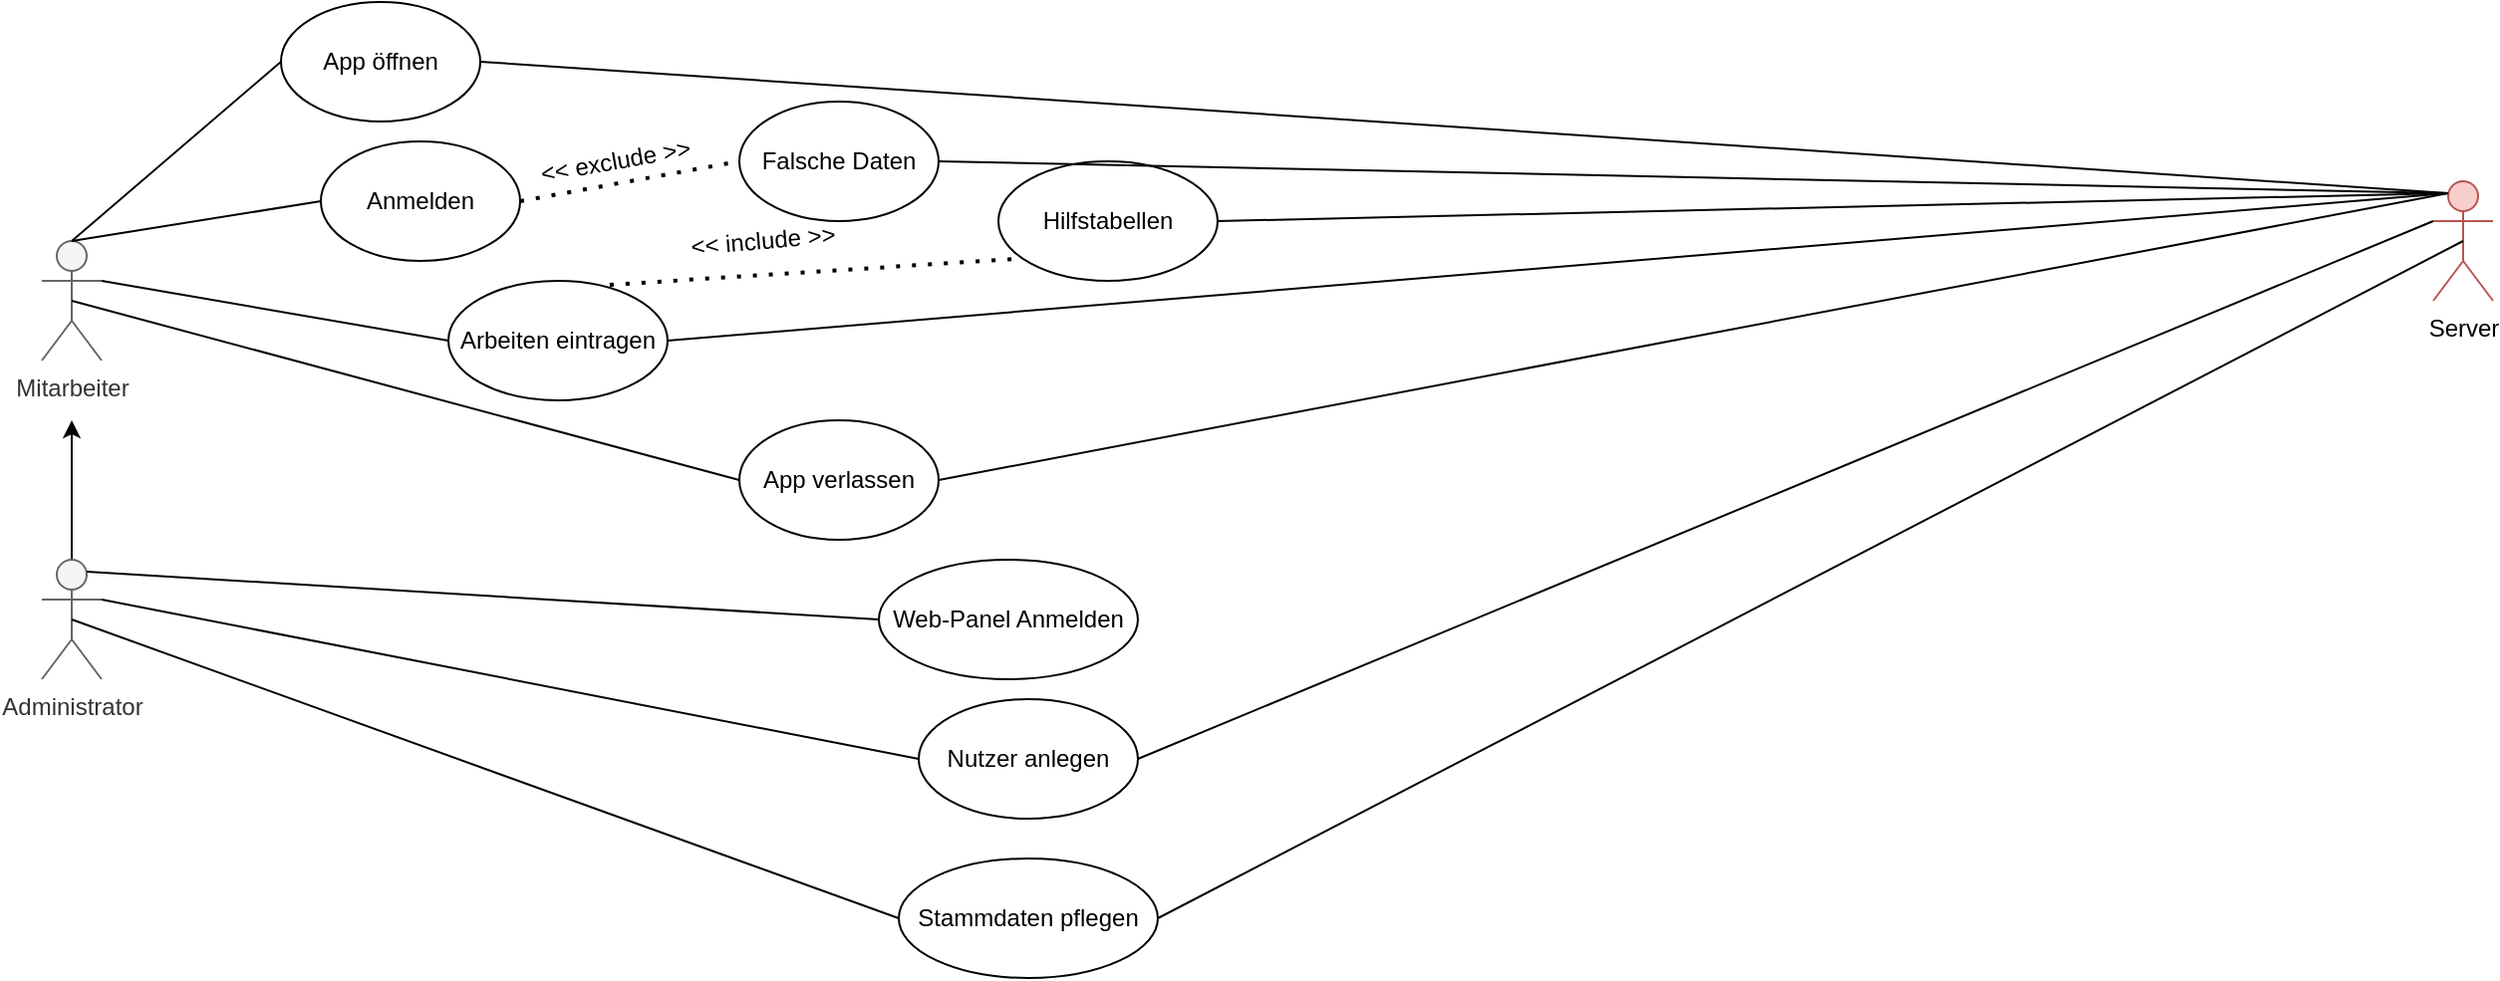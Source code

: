 <mxfile version="14.4.9" type="github">
  <diagram id="FF1sZFTqgy5iXIEAyI2X" name="Page-1">
    <mxGraphModel dx="1381" dy="764" grid="1" gridSize="10" guides="1" tooltips="1" connect="1" arrows="1" fold="1" page="1" pageScale="1" pageWidth="827" pageHeight="1169" math="0" shadow="0">
      <root>
        <mxCell id="0" />
        <mxCell id="1" parent="0" />
        <mxCell id="sa98_8_3PbKihjuzfQQO-5" value="Mitarbeiter&lt;br&gt;" style="shape=umlActor;verticalLabelPosition=bottom;verticalAlign=top;html=1;outlineConnect=0;fillColor=#f5f5f5;strokeColor=#666666;fontColor=#333333;" vertex="1" parent="1">
          <mxGeometry x="100" y="160" width="30" height="60" as="geometry" />
        </mxCell>
        <mxCell id="sa98_8_3PbKihjuzfQQO-6" value="Anmelden" style="ellipse;whiteSpace=wrap;html=1;" vertex="1" parent="1">
          <mxGeometry x="240" y="110" width="100" height="60" as="geometry" />
        </mxCell>
        <mxCell id="sa98_8_3PbKihjuzfQQO-11" value="Arbeiten eintragen" style="ellipse;whiteSpace=wrap;html=1;" vertex="1" parent="1">
          <mxGeometry x="304" y="180" width="110" height="60" as="geometry" />
        </mxCell>
        <mxCell id="sa98_8_3PbKihjuzfQQO-13" value="" style="endArrow=none;dashed=1;html=1;dashPattern=1 3;strokeWidth=2;exitX=0.736;exitY=0.033;exitDx=0;exitDy=0;exitPerimeter=0;entryX=0.073;entryY=0.817;entryDx=0;entryDy=0;entryPerimeter=0;" edge="1" parent="1" source="sa98_8_3PbKihjuzfQQO-11" target="sa98_8_3PbKihjuzfQQO-17">
          <mxGeometry width="50" height="50" relative="1" as="geometry">
            <mxPoint x="380" y="150" as="sourcePoint" />
            <mxPoint x="510" y="136.975" as="targetPoint" />
          </mxGeometry>
        </mxCell>
        <mxCell id="sa98_8_3PbKihjuzfQQO-16" value="&amp;lt;&amp;lt; include &amp;gt;&amp;gt;" style="text;html=1;strokeColor=none;fillColor=none;align=center;verticalAlign=middle;whiteSpace=wrap;rounded=0;rotation=-5;" vertex="1" parent="1">
          <mxGeometry x="414" y="150" width="96" height="20" as="geometry" />
        </mxCell>
        <mxCell id="sa98_8_3PbKihjuzfQQO-17" value="Hilfstabellen" style="ellipse;whiteSpace=wrap;html=1;" vertex="1" parent="1">
          <mxGeometry x="580" y="120" width="110" height="60" as="geometry" />
        </mxCell>
        <mxCell id="sa98_8_3PbKihjuzfQQO-20" style="edgeStyle=orthogonalEdgeStyle;rounded=0;orthogonalLoop=1;jettySize=auto;html=1;exitX=0.5;exitY=0;exitDx=0;exitDy=0;exitPerimeter=0;" edge="1" parent="1" source="sa98_8_3PbKihjuzfQQO-18">
          <mxGeometry relative="1" as="geometry">
            <mxPoint x="115" y="250" as="targetPoint" />
          </mxGeometry>
        </mxCell>
        <mxCell id="sa98_8_3PbKihjuzfQQO-18" value="Administrator&lt;br&gt;" style="shape=umlActor;verticalLabelPosition=bottom;verticalAlign=top;html=1;outlineConnect=0;fillColor=#f5f5f5;strokeColor=#666666;fontColor=#333333;" vertex="1" parent="1">
          <mxGeometry x="100" y="320" width="30" height="60" as="geometry" />
        </mxCell>
        <mxCell id="sa98_8_3PbKihjuzfQQO-21" value="Server&lt;br&gt;" style="shape=umlActor;verticalLabelPosition=bottom;verticalAlign=top;html=1;outlineConnect=0;fillColor=#f8cecc;strokeColor=#b85450;" vertex="1" parent="1">
          <mxGeometry x="1300" y="130" width="30" height="60" as="geometry" />
        </mxCell>
        <mxCell id="sa98_8_3PbKihjuzfQQO-26" value="" style="endArrow=none;html=1;fontColor=#330303;exitX=1;exitY=0.333;exitDx=0;exitDy=0;exitPerimeter=0;entryX=0;entryY=0.5;entryDx=0;entryDy=0;" edge="1" parent="1" source="sa98_8_3PbKihjuzfQQO-5" target="sa98_8_3PbKihjuzfQQO-11">
          <mxGeometry width="50" height="50" relative="1" as="geometry">
            <mxPoint x="390" y="390" as="sourcePoint" />
            <mxPoint x="440" y="340" as="targetPoint" />
          </mxGeometry>
        </mxCell>
        <mxCell id="sa98_8_3PbKihjuzfQQO-27" value="" style="endArrow=none;html=1;fontColor=#330303;exitX=0.5;exitY=0;exitDx=0;exitDy=0;exitPerimeter=0;entryX=0;entryY=0.5;entryDx=0;entryDy=0;" edge="1" parent="1" source="sa98_8_3PbKihjuzfQQO-5" target="sa98_8_3PbKihjuzfQQO-6">
          <mxGeometry width="50" height="50" relative="1" as="geometry">
            <mxPoint x="30" y="60" as="sourcePoint" />
            <mxPoint x="200" y="90" as="targetPoint" />
          </mxGeometry>
        </mxCell>
        <mxCell id="sa98_8_3PbKihjuzfQQO-28" value="" style="endArrow=none;html=1;fontColor=#330303;exitX=1;exitY=0.333;exitDx=0;exitDy=0;exitPerimeter=0;entryX=0;entryY=0.5;entryDx=0;entryDy=0;" edge="1" parent="1" source="sa98_8_3PbKihjuzfQQO-18" target="sa98_8_3PbKihjuzfQQO-29">
          <mxGeometry width="50" height="50" relative="1" as="geometry">
            <mxPoint x="390" y="390" as="sourcePoint" />
            <mxPoint x="300" y="340" as="targetPoint" />
          </mxGeometry>
        </mxCell>
        <mxCell id="sa98_8_3PbKihjuzfQQO-29" value="Nutzer anlegen" style="ellipse;whiteSpace=wrap;html=1;" vertex="1" parent="1">
          <mxGeometry x="540" y="390" width="110" height="60" as="geometry" />
        </mxCell>
        <mxCell id="sa98_8_3PbKihjuzfQQO-30" value="Stammdaten pflegen" style="ellipse;whiteSpace=wrap;html=1;" vertex="1" parent="1">
          <mxGeometry x="530" y="470" width="130" height="60" as="geometry" />
        </mxCell>
        <mxCell id="sa98_8_3PbKihjuzfQQO-31" value="" style="endArrow=none;html=1;fontColor=#330303;exitX=0.5;exitY=0.5;exitDx=0;exitDy=0;exitPerimeter=0;entryX=0;entryY=0.5;entryDx=0;entryDy=0;" edge="1" parent="1" source="sa98_8_3PbKihjuzfQQO-18" target="sa98_8_3PbKihjuzfQQO-30">
          <mxGeometry width="50" height="50" relative="1" as="geometry">
            <mxPoint x="390" y="380" as="sourcePoint" />
            <mxPoint x="440" y="330" as="targetPoint" />
          </mxGeometry>
        </mxCell>
        <mxCell id="sa98_8_3PbKihjuzfQQO-32" value="" style="endArrow=none;html=1;fontColor=#330303;entryX=0;entryY=0.333;entryDx=0;entryDy=0;entryPerimeter=0;exitX=1;exitY=0.5;exitDx=0;exitDy=0;" edge="1" parent="1" source="sa98_8_3PbKihjuzfQQO-29" target="sa98_8_3PbKihjuzfQQO-21">
          <mxGeometry width="50" height="50" relative="1" as="geometry">
            <mxPoint x="390" y="380" as="sourcePoint" />
            <mxPoint x="440" y="330" as="targetPoint" />
          </mxGeometry>
        </mxCell>
        <mxCell id="sa98_8_3PbKihjuzfQQO-33" value="" style="endArrow=none;html=1;fontColor=#330303;entryX=0.5;entryY=0.5;entryDx=0;entryDy=0;entryPerimeter=0;exitX=1;exitY=0.5;exitDx=0;exitDy=0;" edge="1" parent="1" source="sa98_8_3PbKihjuzfQQO-30" target="sa98_8_3PbKihjuzfQQO-21">
          <mxGeometry width="50" height="50" relative="1" as="geometry">
            <mxPoint x="740" y="420" as="sourcePoint" />
            <mxPoint x="790" y="370" as="targetPoint" />
          </mxGeometry>
        </mxCell>
        <mxCell id="sa98_8_3PbKihjuzfQQO-34" value="Web-Panel Anmelden&lt;br&gt;" style="ellipse;whiteSpace=wrap;html=1;" vertex="1" parent="1">
          <mxGeometry x="520" y="320" width="130" height="60" as="geometry" />
        </mxCell>
        <mxCell id="sa98_8_3PbKihjuzfQQO-35" value="" style="endArrow=none;html=1;fontColor=#330303;entryX=0;entryY=0.5;entryDx=0;entryDy=0;exitX=0.75;exitY=0.1;exitDx=0;exitDy=0;exitPerimeter=0;" edge="1" parent="1" source="sa98_8_3PbKihjuzfQQO-18" target="sa98_8_3PbKihjuzfQQO-34">
          <mxGeometry width="50" height="50" relative="1" as="geometry">
            <mxPoint x="390" y="370" as="sourcePoint" />
            <mxPoint x="440" y="320" as="targetPoint" />
          </mxGeometry>
        </mxCell>
        <mxCell id="sa98_8_3PbKihjuzfQQO-36" value="App öffnen" style="ellipse;whiteSpace=wrap;html=1;" vertex="1" parent="1">
          <mxGeometry x="220" y="40" width="100" height="60" as="geometry" />
        </mxCell>
        <mxCell id="sa98_8_3PbKihjuzfQQO-37" value="" style="endArrow=none;html=1;fontColor=#330303;exitX=0.5;exitY=0;exitDx=0;exitDy=0;exitPerimeter=0;entryX=0;entryY=0.5;entryDx=0;entryDy=0;" edge="1" parent="1" source="sa98_8_3PbKihjuzfQQO-5" target="sa98_8_3PbKihjuzfQQO-36">
          <mxGeometry width="50" height="50" relative="1" as="geometry">
            <mxPoint x="95" y="110" as="sourcePoint" />
            <mxPoint x="220" y="90" as="targetPoint" />
          </mxGeometry>
        </mxCell>
        <mxCell id="sa98_8_3PbKihjuzfQQO-38" value="" style="endArrow=none;html=1;fontColor=#330303;entryX=0.25;entryY=0.1;entryDx=0;entryDy=0;entryPerimeter=0;exitX=1;exitY=0.5;exitDx=0;exitDy=0;" edge="1" parent="1" source="sa98_8_3PbKihjuzfQQO-36" target="sa98_8_3PbKihjuzfQQO-21">
          <mxGeometry width="50" height="50" relative="1" as="geometry">
            <mxPoint x="390" y="270" as="sourcePoint" />
            <mxPoint x="440" y="220" as="targetPoint" />
          </mxGeometry>
        </mxCell>
        <mxCell id="sa98_8_3PbKihjuzfQQO-39" value="" style="endArrow=none;html=1;fontColor=#330303;entryX=0.25;entryY=0.1;entryDx=0;entryDy=0;entryPerimeter=0;exitX=1;exitY=0.5;exitDx=0;exitDy=0;" edge="1" parent="1" source="sa98_8_3PbKihjuzfQQO-17" target="sa98_8_3PbKihjuzfQQO-21">
          <mxGeometry width="50" height="50" relative="1" as="geometry">
            <mxPoint x="590" y="270" as="sourcePoint" />
            <mxPoint x="640" y="220" as="targetPoint" />
          </mxGeometry>
        </mxCell>
        <mxCell id="sa98_8_3PbKihjuzfQQO-41" value="App verlassen" style="ellipse;whiteSpace=wrap;html=1;" vertex="1" parent="1">
          <mxGeometry x="450" y="250" width="100" height="60" as="geometry" />
        </mxCell>
        <mxCell id="sa98_8_3PbKihjuzfQQO-42" value="" style="endArrow=none;html=1;fontColor=#330303;exitX=0.5;exitY=0.5;exitDx=0;exitDy=0;exitPerimeter=0;entryX=0;entryY=0.5;entryDx=0;entryDy=0;" edge="1" parent="1" source="sa98_8_3PbKihjuzfQQO-5" target="sa98_8_3PbKihjuzfQQO-41">
          <mxGeometry width="50" height="50" relative="1" as="geometry">
            <mxPoint x="590" y="270" as="sourcePoint" />
            <mxPoint x="640" y="220" as="targetPoint" />
          </mxGeometry>
        </mxCell>
        <mxCell id="sa98_8_3PbKihjuzfQQO-43" value="" style="endArrow=none;html=1;fontColor=#330303;exitX=1;exitY=0.5;exitDx=0;exitDy=0;entryX=0.25;entryY=0.1;entryDx=0;entryDy=0;entryPerimeter=0;" edge="1" parent="1" source="sa98_8_3PbKihjuzfQQO-41" target="sa98_8_3PbKihjuzfQQO-21">
          <mxGeometry width="50" height="50" relative="1" as="geometry">
            <mxPoint x="590" y="270" as="sourcePoint" />
            <mxPoint x="640" y="220" as="targetPoint" />
          </mxGeometry>
        </mxCell>
        <mxCell id="sa98_8_3PbKihjuzfQQO-44" value="Falsche Daten" style="ellipse;whiteSpace=wrap;html=1;" vertex="1" parent="1">
          <mxGeometry x="450" y="90" width="100" height="60" as="geometry" />
        </mxCell>
        <mxCell id="sa98_8_3PbKihjuzfQQO-45" value="" style="endArrow=none;dashed=1;html=1;dashPattern=1 3;strokeWidth=2;exitX=1;exitY=0.5;exitDx=0;exitDy=0;entryX=0;entryY=0.5;entryDx=0;entryDy=0;" edge="1" parent="1" source="sa98_8_3PbKihjuzfQQO-6" target="sa98_8_3PbKihjuzfQQO-44">
          <mxGeometry width="50" height="50" relative="1" as="geometry">
            <mxPoint x="350.0" y="140.99" as="sourcePoint" />
            <mxPoint x="485.04" y="139.01" as="targetPoint" />
          </mxGeometry>
        </mxCell>
        <mxCell id="sa98_8_3PbKihjuzfQQO-46" value="&amp;lt;&amp;lt; exclude &amp;gt;&amp;gt;" style="text;html=1;strokeColor=none;fillColor=none;align=center;verticalAlign=middle;whiteSpace=wrap;rounded=0;rotation=-10;" vertex="1" parent="1">
          <mxGeometry x="340" y="110" width="96" height="20" as="geometry" />
        </mxCell>
        <mxCell id="sa98_8_3PbKihjuzfQQO-48" value="" style="endArrow=none;html=1;fontColor=#330303;exitX=1;exitY=0.5;exitDx=0;exitDy=0;entryX=0.25;entryY=0.1;entryDx=0;entryDy=0;entryPerimeter=0;" edge="1" parent="1" source="sa98_8_3PbKihjuzfQQO-44" target="sa98_8_3PbKihjuzfQQO-21">
          <mxGeometry width="50" height="50" relative="1" as="geometry">
            <mxPoint x="660" y="170" as="sourcePoint" />
            <mxPoint x="710" y="120" as="targetPoint" />
          </mxGeometry>
        </mxCell>
        <mxCell id="sa98_8_3PbKihjuzfQQO-49" value="" style="endArrow=none;html=1;fontColor=#330303;exitX=1;exitY=0.5;exitDx=0;exitDy=0;entryX=0.25;entryY=0.1;entryDx=0;entryDy=0;entryPerimeter=0;" edge="1" parent="1" source="sa98_8_3PbKihjuzfQQO-11" target="sa98_8_3PbKihjuzfQQO-21">
          <mxGeometry width="50" height="50" relative="1" as="geometry">
            <mxPoint x="660" y="170" as="sourcePoint" />
            <mxPoint x="710" y="120" as="targetPoint" />
          </mxGeometry>
        </mxCell>
      </root>
    </mxGraphModel>
  </diagram>
</mxfile>
